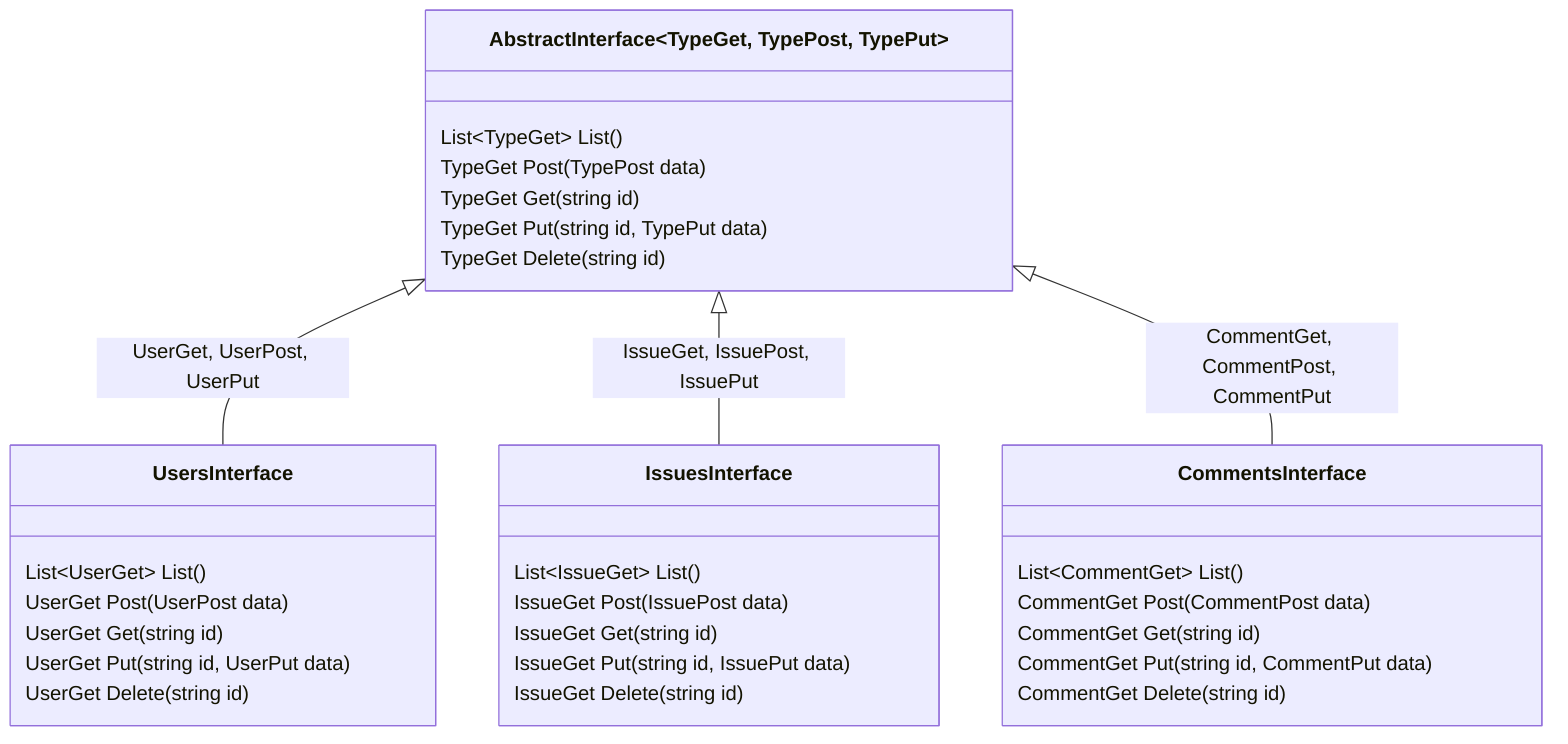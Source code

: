 classDiagram

    class AbstractInterface~TypeGet, TypePost, TypePut~ {
        List~TypeGet~ List()
        TypeGet Post(TypePost data)
        TypeGet Get(string id)
        TypeGet Put(string id, TypePut data)
        TypeGet Delete(string id)
    }

    class UsersInterface {
        List~UserGet~ List()
        UserGet Post(UserPost data)
        UserGet Get(string id)
        UserGet Put(string id, UserPut data)
        UserGet Delete(string id)
    }

    class IssuesInterface {
        List~IssueGet~ List()
        IssueGet Post(IssuePost data)
        IssueGet Get(string id)
        IssueGet Put(string id, IssuePut data)
        IssueGet Delete(string id)
    }

    class CommentsInterface {
        List~CommentGet~ List()
        CommentGet Post(CommentPost data)
        CommentGet Get(string id)
        CommentGet Put(string id, CommentPut data)
        CommentGet Delete(string id)
    }
    
    AbstractInterface <|-- UsersInterface : UserGet, UserPost, UserPut
    AbstractInterface <|-- IssuesInterface : IssueGet, IssuePost, IssuePut
    AbstractInterface <|-- CommentsInterface : CommentGet, CommentPost, CommentPut